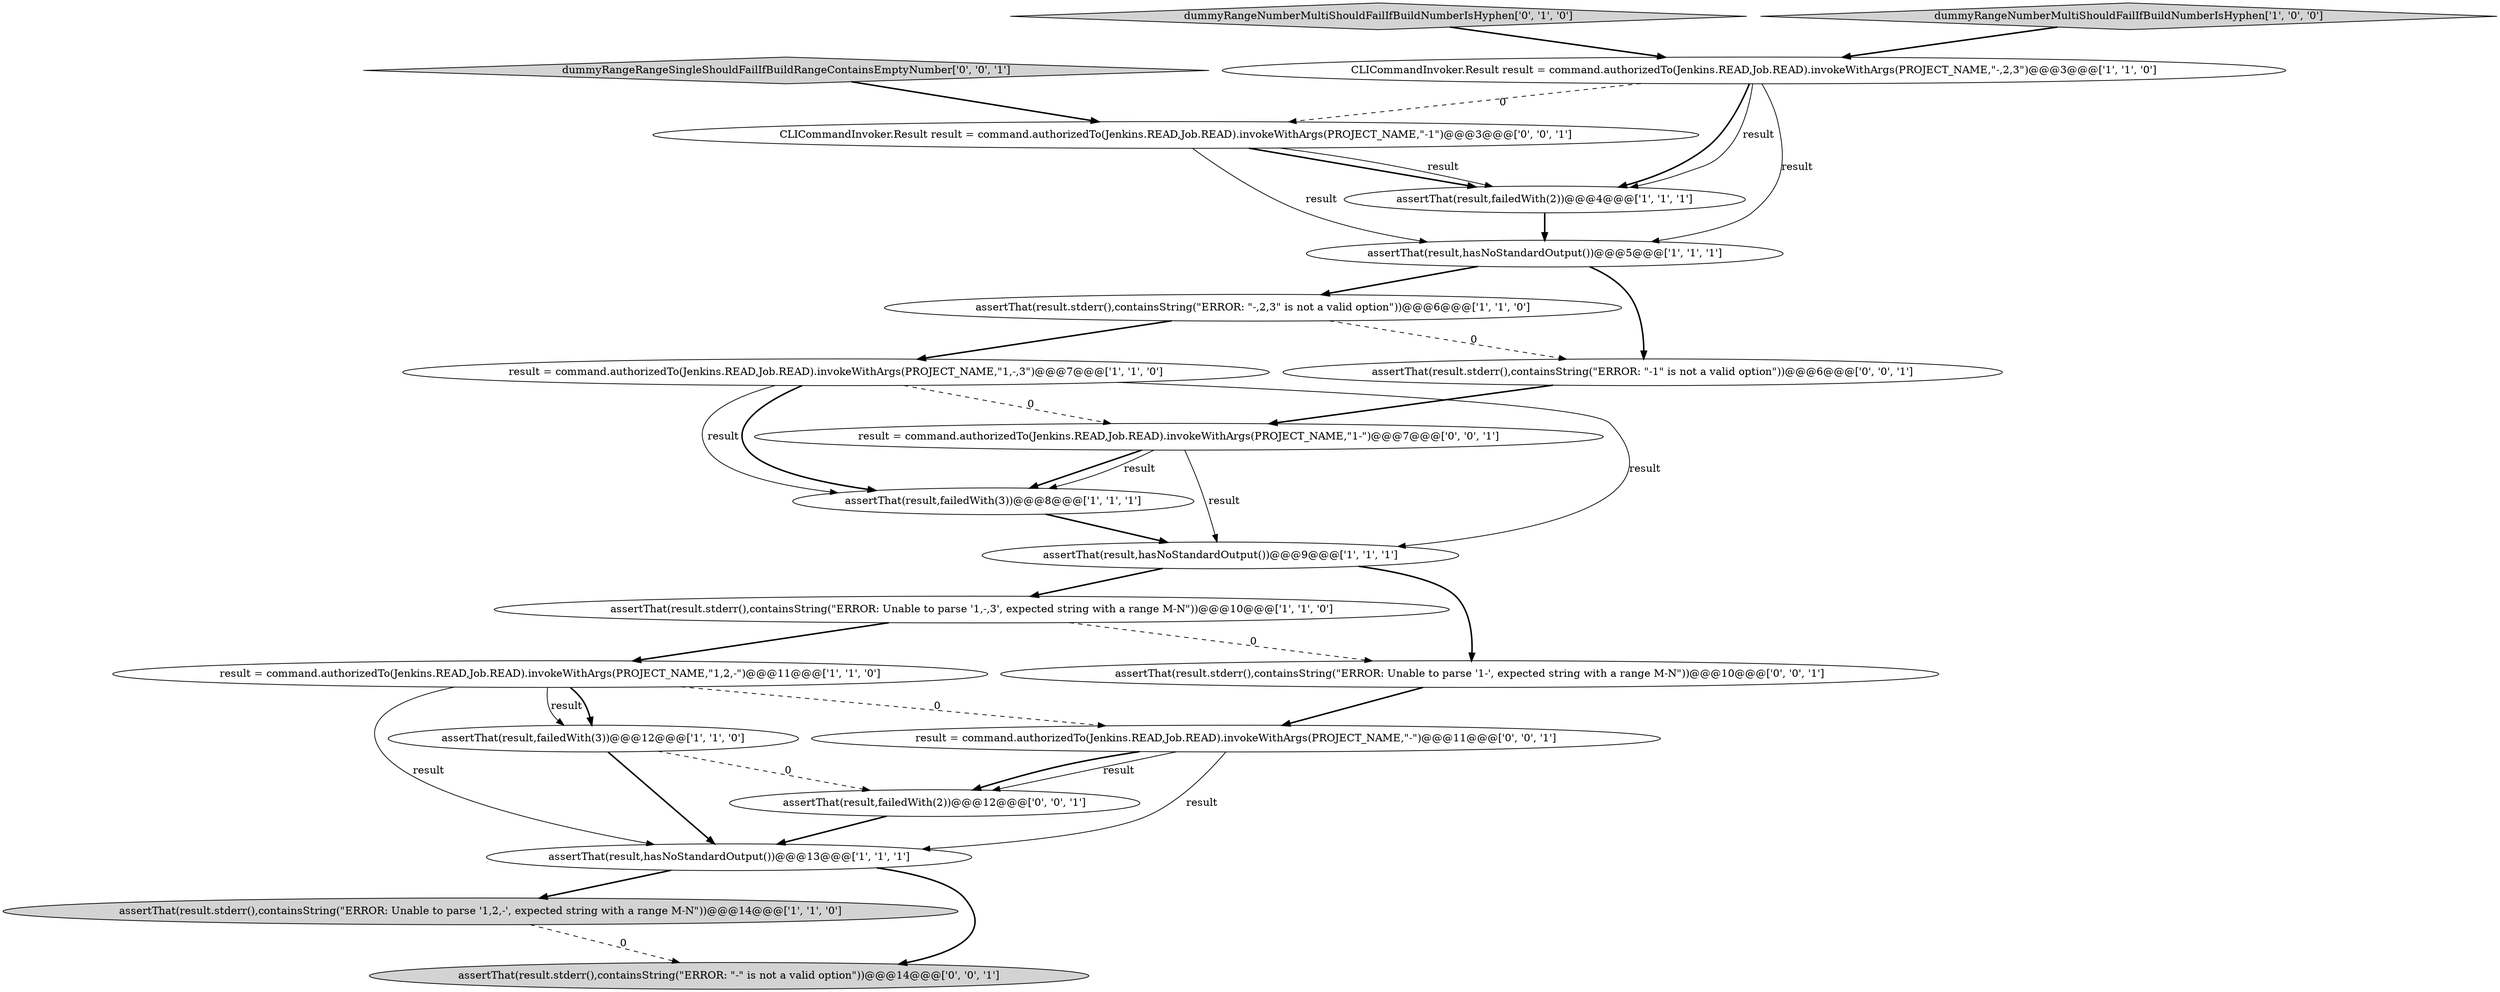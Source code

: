 digraph {
16 [style = filled, label = "CLICommandInvoker.Result result = command.authorizedTo(Jenkins.READ,Job.READ).invokeWithArgs(PROJECT_NAME,\"-1\")@@@3@@@['0', '0', '1']", fillcolor = white, shape = ellipse image = "AAA0AAABBB3BBB"];
18 [style = filled, label = "assertThat(result.stderr(),containsString(\"ERROR: \"-1\" is not a valid option\"))@@@6@@@['0', '0', '1']", fillcolor = white, shape = ellipse image = "AAA0AAABBB3BBB"];
15 [style = filled, label = "dummyRangeRangeSingleShouldFailIfBuildRangeContainsEmptyNumber['0', '0', '1']", fillcolor = lightgray, shape = diamond image = "AAA0AAABBB3BBB"];
20 [style = filled, label = "result = command.authorizedTo(Jenkins.READ,Job.READ).invokeWithArgs(PROJECT_NAME,\"-\")@@@11@@@['0', '0', '1']", fillcolor = white, shape = ellipse image = "AAA0AAABBB3BBB"];
11 [style = filled, label = "assertThat(result,failedWith(3))@@@8@@@['1', '1', '1']", fillcolor = white, shape = ellipse image = "AAA0AAABBB1BBB"];
7 [style = filled, label = "assertThat(result,failedWith(2))@@@4@@@['1', '1', '1']", fillcolor = white, shape = ellipse image = "AAA0AAABBB1BBB"];
3 [style = filled, label = "assertThat(result,hasNoStandardOutput())@@@5@@@['1', '1', '1']", fillcolor = white, shape = ellipse image = "AAA0AAABBB1BBB"];
14 [style = filled, label = "assertThat(result.stderr(),containsString(\"ERROR: Unable to parse '1-', expected string with a range M-N\"))@@@10@@@['0', '0', '1']", fillcolor = white, shape = ellipse image = "AAA0AAABBB3BBB"];
8 [style = filled, label = "CLICommandInvoker.Result result = command.authorizedTo(Jenkins.READ,Job.READ).invokeWithArgs(PROJECT_NAME,\"-,2,3\")@@@3@@@['1', '1', '0']", fillcolor = white, shape = ellipse image = "AAA0AAABBB1BBB"];
4 [style = filled, label = "assertThat(result.stderr(),containsString(\"ERROR: \"-,2,3\" is not a valid option\"))@@@6@@@['1', '1', '0']", fillcolor = white, shape = ellipse image = "AAA0AAABBB1BBB"];
9 [style = filled, label = "result = command.authorizedTo(Jenkins.READ,Job.READ).invokeWithArgs(PROJECT_NAME,\"1,-,3\")@@@7@@@['1', '1', '0']", fillcolor = white, shape = ellipse image = "AAA0AAABBB1BBB"];
6 [style = filled, label = "assertThat(result.stderr(),containsString(\"ERROR: Unable to parse '1,-,3', expected string with a range M-N\"))@@@10@@@['1', '1', '0']", fillcolor = white, shape = ellipse image = "AAA0AAABBB1BBB"];
13 [style = filled, label = "dummyRangeNumberMultiShouldFailIfBuildNumberIsHyphen['0', '1', '0']", fillcolor = lightgray, shape = diamond image = "AAA0AAABBB2BBB"];
12 [style = filled, label = "assertThat(result,hasNoStandardOutput())@@@9@@@['1', '1', '1']", fillcolor = white, shape = ellipse image = "AAA0AAABBB1BBB"];
10 [style = filled, label = "assertThat(result,failedWith(3))@@@12@@@['1', '1', '0']", fillcolor = white, shape = ellipse image = "AAA0AAABBB1BBB"];
0 [style = filled, label = "result = command.authorizedTo(Jenkins.READ,Job.READ).invokeWithArgs(PROJECT_NAME,\"1,2,-\")@@@11@@@['1', '1', '0']", fillcolor = white, shape = ellipse image = "AAA0AAABBB1BBB"];
1 [style = filled, label = "assertThat(result.stderr(),containsString(\"ERROR: Unable to parse '1,2,-', expected string with a range M-N\"))@@@14@@@['1', '1', '0']", fillcolor = lightgray, shape = ellipse image = "AAA0AAABBB1BBB"];
2 [style = filled, label = "assertThat(result,hasNoStandardOutput())@@@13@@@['1', '1', '1']", fillcolor = white, shape = ellipse image = "AAA0AAABBB1BBB"];
5 [style = filled, label = "dummyRangeNumberMultiShouldFailIfBuildNumberIsHyphen['1', '0', '0']", fillcolor = lightgray, shape = diamond image = "AAA0AAABBB1BBB"];
17 [style = filled, label = "assertThat(result.stderr(),containsString(\"ERROR: \"-\" is not a valid option\"))@@@14@@@['0', '0', '1']", fillcolor = lightgray, shape = ellipse image = "AAA0AAABBB3BBB"];
19 [style = filled, label = "result = command.authorizedTo(Jenkins.READ,Job.READ).invokeWithArgs(PROJECT_NAME,\"1-\")@@@7@@@['0', '0', '1']", fillcolor = white, shape = ellipse image = "AAA0AAABBB3BBB"];
21 [style = filled, label = "assertThat(result,failedWith(2))@@@12@@@['0', '0', '1']", fillcolor = white, shape = ellipse image = "AAA0AAABBB3BBB"];
2->17 [style = bold, label=""];
4->9 [style = bold, label=""];
4->18 [style = dashed, label="0"];
5->8 [style = bold, label=""];
8->16 [style = dashed, label="0"];
0->10 [style = solid, label="result"];
10->21 [style = dashed, label="0"];
9->11 [style = bold, label=""];
19->12 [style = solid, label="result"];
9->12 [style = solid, label="result"];
20->21 [style = solid, label="result"];
2->1 [style = bold, label=""];
16->7 [style = bold, label=""];
16->7 [style = solid, label="result"];
18->19 [style = bold, label=""];
19->11 [style = bold, label=""];
11->12 [style = bold, label=""];
6->0 [style = bold, label=""];
6->14 [style = dashed, label="0"];
15->16 [style = bold, label=""];
12->6 [style = bold, label=""];
0->20 [style = dashed, label="0"];
3->4 [style = bold, label=""];
19->11 [style = solid, label="result"];
7->3 [style = bold, label=""];
8->7 [style = bold, label=""];
21->2 [style = bold, label=""];
3->18 [style = bold, label=""];
0->2 [style = solid, label="result"];
20->21 [style = bold, label=""];
9->19 [style = dashed, label="0"];
0->10 [style = bold, label=""];
9->11 [style = solid, label="result"];
1->17 [style = dashed, label="0"];
20->2 [style = solid, label="result"];
12->14 [style = bold, label=""];
10->2 [style = bold, label=""];
8->3 [style = solid, label="result"];
13->8 [style = bold, label=""];
8->7 [style = solid, label="result"];
16->3 [style = solid, label="result"];
14->20 [style = bold, label=""];
}
